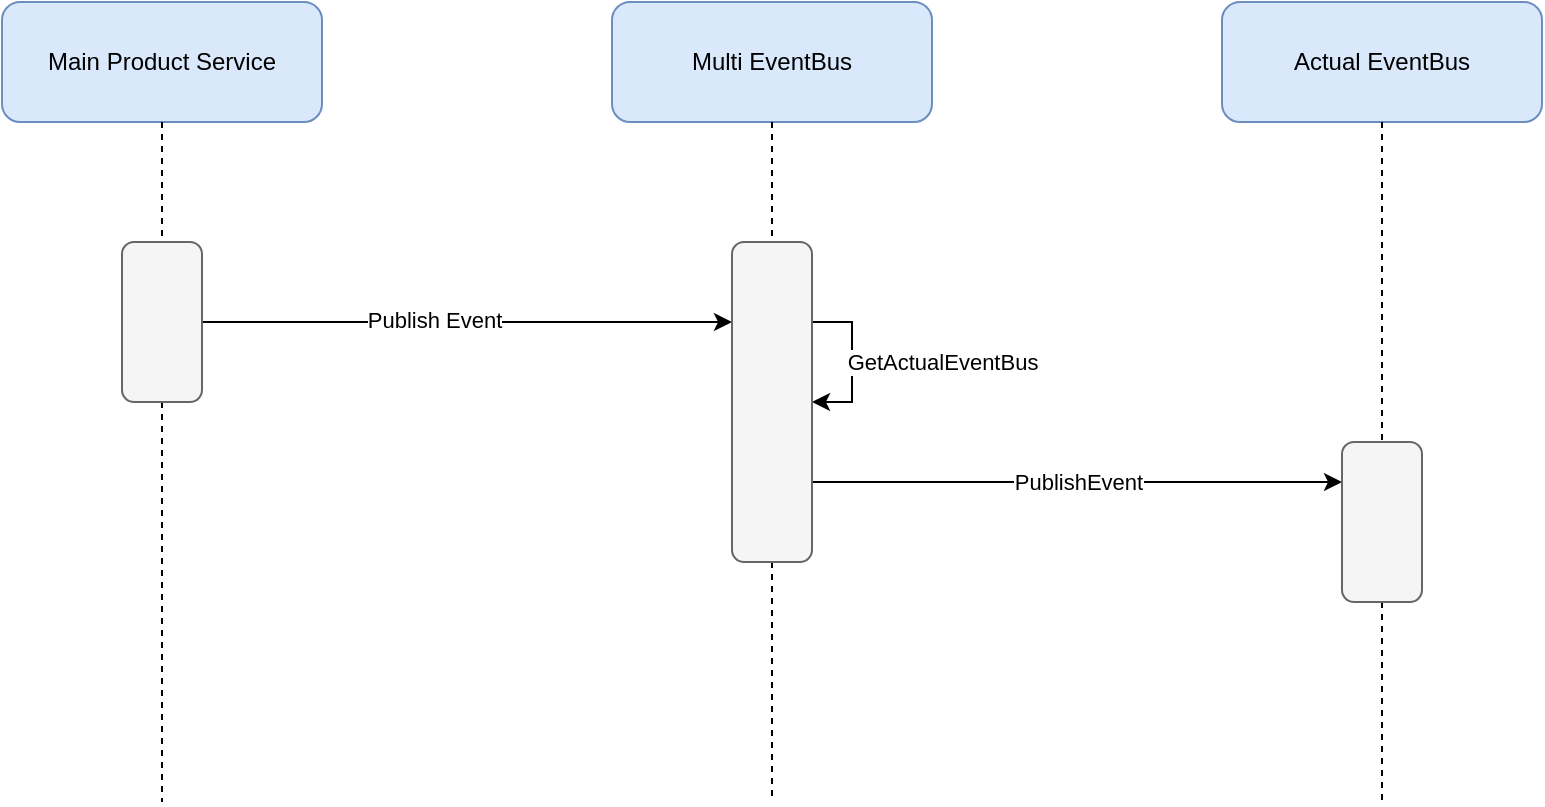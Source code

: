 <mxfile version="14.5.10" type="github" pages="4">
  <diagram id="ejk6qiT4-OlarZjQJhMu" name="event-isolation-seq">
    <mxGraphModel dx="1422" dy="804" grid="1" gridSize="10" guides="1" tooltips="1" connect="1" arrows="1" fold="1" page="1" pageScale="1" pageWidth="850" pageHeight="1100" math="0" shadow="0">
      <root>
        <mxCell id="ZKhoZdGTQgAjR5LdTw5_-0" />
        <mxCell id="ZKhoZdGTQgAjR5LdTw5_-1" parent="ZKhoZdGTQgAjR5LdTw5_-0" />
        <mxCell id="v30g6BBwGWA7dHJzYP6r-4" style="edgeStyle=orthogonalEdgeStyle;rounded=0;orthogonalLoop=1;jettySize=auto;html=1;exitX=0.5;exitY=1;exitDx=0;exitDy=0;endArrow=none;endFill=0;dashed=1;startArrow=none;" edge="1" parent="ZKhoZdGTQgAjR5LdTw5_-1" source="v30g6BBwGWA7dHJzYP6r-7">
          <mxGeometry relative="1" as="geometry">
            <mxPoint x="120" y="440" as="targetPoint" />
          </mxGeometry>
        </mxCell>
        <mxCell id="v30g6BBwGWA7dHJzYP6r-1" value="Main Product Service" style="rounded=1;whiteSpace=wrap;html=1;fillColor=#dae8fc;strokeColor=#6c8ebf;" vertex="1" parent="ZKhoZdGTQgAjR5LdTw5_-1">
          <mxGeometry x="40" y="40" width="160" height="60" as="geometry" />
        </mxCell>
        <mxCell id="v30g6BBwGWA7dHJzYP6r-5" style="edgeStyle=orthogonalEdgeStyle;rounded=0;orthogonalLoop=1;jettySize=auto;html=1;exitX=0.5;exitY=1;exitDx=0;exitDy=0;dashed=1;endArrow=none;endFill=0;startArrow=none;" edge="1" parent="ZKhoZdGTQgAjR5LdTw5_-1" source="v30g6BBwGWA7dHJzYP6r-9">
          <mxGeometry relative="1" as="geometry">
            <mxPoint x="425" y="440" as="targetPoint" />
          </mxGeometry>
        </mxCell>
        <mxCell id="v30g6BBwGWA7dHJzYP6r-2" value="Multi EventBus" style="rounded=1;whiteSpace=wrap;html=1;fillColor=#dae8fc;strokeColor=#6c8ebf;" vertex="1" parent="ZKhoZdGTQgAjR5LdTw5_-1">
          <mxGeometry x="345" y="40" width="160" height="60" as="geometry" />
        </mxCell>
        <mxCell id="v30g6BBwGWA7dHJzYP6r-6" style="edgeStyle=orthogonalEdgeStyle;rounded=0;orthogonalLoop=1;jettySize=auto;html=1;exitX=0.5;exitY=1;exitDx=0;exitDy=0;dashed=1;endArrow=none;endFill=0;startArrow=none;" edge="1" parent="ZKhoZdGTQgAjR5LdTw5_-1" source="v30g6BBwGWA7dHJzYP6r-11">
          <mxGeometry relative="1" as="geometry">
            <mxPoint x="730" y="440" as="targetPoint" />
          </mxGeometry>
        </mxCell>
        <mxCell id="v30g6BBwGWA7dHJzYP6r-3" value="Actual EventBus" style="rounded=1;whiteSpace=wrap;html=1;fillColor=#dae8fc;strokeColor=#6c8ebf;" vertex="1" parent="ZKhoZdGTQgAjR5LdTw5_-1">
          <mxGeometry x="650" y="40" width="160" height="60" as="geometry" />
        </mxCell>
        <mxCell id="v30g6BBwGWA7dHJzYP6r-13" style="edgeStyle=none;rounded=0;orthogonalLoop=1;jettySize=auto;html=1;exitX=1;exitY=0.5;exitDx=0;exitDy=0;entryX=0;entryY=0.25;entryDx=0;entryDy=0;endArrow=classic;endFill=1;" edge="1" parent="ZKhoZdGTQgAjR5LdTw5_-1" source="v30g6BBwGWA7dHJzYP6r-7" target="v30g6BBwGWA7dHJzYP6r-9">
          <mxGeometry relative="1" as="geometry" />
        </mxCell>
        <mxCell id="v30g6BBwGWA7dHJzYP6r-17" value="Publish Event" style="edgeLabel;html=1;align=center;verticalAlign=middle;resizable=0;points=[];" vertex="1" connectable="0" parent="v30g6BBwGWA7dHJzYP6r-13">
          <mxGeometry x="-0.124" y="1" relative="1" as="geometry">
            <mxPoint as="offset" />
          </mxGeometry>
        </mxCell>
        <mxCell id="v30g6BBwGWA7dHJzYP6r-7" value="" style="rounded=1;whiteSpace=wrap;html=1;fillColor=#f5f5f5;strokeColor=#666666;fontColor=#333333;" vertex="1" parent="ZKhoZdGTQgAjR5LdTw5_-1">
          <mxGeometry x="100" y="160" width="40" height="80" as="geometry" />
        </mxCell>
        <mxCell id="v30g6BBwGWA7dHJzYP6r-8" value="" style="edgeStyle=orthogonalEdgeStyle;rounded=0;orthogonalLoop=1;jettySize=auto;html=1;exitX=0.5;exitY=1;exitDx=0;exitDy=0;endArrow=none;endFill=0;dashed=1;" edge="1" parent="ZKhoZdGTQgAjR5LdTw5_-1" source="v30g6BBwGWA7dHJzYP6r-1" target="v30g6BBwGWA7dHJzYP6r-7">
          <mxGeometry relative="1" as="geometry">
            <mxPoint x="120" y="560" as="targetPoint" />
            <mxPoint x="120" y="100" as="sourcePoint" />
          </mxGeometry>
        </mxCell>
        <mxCell id="v30g6BBwGWA7dHJzYP6r-15" value="GetActualEventBus" style="edgeStyle=orthogonalEdgeStyle;rounded=0;orthogonalLoop=1;jettySize=auto;html=1;exitX=1;exitY=0.25;exitDx=0;exitDy=0;endArrow=classic;endFill=1;entryX=1;entryY=0.5;entryDx=0;entryDy=0;" edge="1" parent="ZKhoZdGTQgAjR5LdTw5_-1" source="v30g6BBwGWA7dHJzYP6r-9" target="v30g6BBwGWA7dHJzYP6r-9">
          <mxGeometry y="45" relative="1" as="geometry">
            <mxPoint x="490" y="200" as="targetPoint" />
            <mxPoint as="offset" />
          </mxGeometry>
        </mxCell>
        <mxCell id="v30g6BBwGWA7dHJzYP6r-16" value="PublishEvent" style="edgeStyle=orthogonalEdgeStyle;rounded=0;orthogonalLoop=1;jettySize=auto;html=1;exitX=1;exitY=0.75;exitDx=0;exitDy=0;entryX=0;entryY=0.25;entryDx=0;entryDy=0;endArrow=classic;endFill=1;" edge="1" parent="ZKhoZdGTQgAjR5LdTw5_-1" source="v30g6BBwGWA7dHJzYP6r-9" target="v30g6BBwGWA7dHJzYP6r-11">
          <mxGeometry relative="1" as="geometry" />
        </mxCell>
        <mxCell id="v30g6BBwGWA7dHJzYP6r-9" value="" style="rounded=1;whiteSpace=wrap;html=1;fillColor=#f5f5f5;strokeColor=#666666;fontColor=#333333;" vertex="1" parent="ZKhoZdGTQgAjR5LdTw5_-1">
          <mxGeometry x="405" y="160" width="40" height="160" as="geometry" />
        </mxCell>
        <mxCell id="v30g6BBwGWA7dHJzYP6r-10" value="" style="edgeStyle=orthogonalEdgeStyle;rounded=0;orthogonalLoop=1;jettySize=auto;html=1;exitX=0.5;exitY=1;exitDx=0;exitDy=0;dashed=1;endArrow=none;endFill=0;" edge="1" parent="ZKhoZdGTQgAjR5LdTw5_-1" source="v30g6BBwGWA7dHJzYP6r-2" target="v30g6BBwGWA7dHJzYP6r-9">
          <mxGeometry relative="1" as="geometry">
            <mxPoint x="425" y="560" as="targetPoint" />
            <mxPoint x="425" y="100" as="sourcePoint" />
          </mxGeometry>
        </mxCell>
        <mxCell id="v30g6BBwGWA7dHJzYP6r-11" value="" style="rounded=1;whiteSpace=wrap;html=1;fillColor=#f5f5f5;strokeColor=#666666;fontColor=#333333;" vertex="1" parent="ZKhoZdGTQgAjR5LdTw5_-1">
          <mxGeometry x="710" y="260" width="40" height="80" as="geometry" />
        </mxCell>
        <mxCell id="v30g6BBwGWA7dHJzYP6r-12" value="" style="edgeStyle=orthogonalEdgeStyle;rounded=0;orthogonalLoop=1;jettySize=auto;html=1;exitX=0.5;exitY=1;exitDx=0;exitDy=0;dashed=1;endArrow=none;endFill=0;" edge="1" parent="ZKhoZdGTQgAjR5LdTw5_-1" source="v30g6BBwGWA7dHJzYP6r-3" target="v30g6BBwGWA7dHJzYP6r-11">
          <mxGeometry relative="1" as="geometry">
            <mxPoint x="730" y="560" as="targetPoint" />
            <mxPoint x="730" y="100" as="sourcePoint" />
          </mxGeometry>
        </mxCell>
      </root>
    </mxGraphModel>
  </diagram>
  <diagram id="9BfI07cRLvcJap0rDQT9" name="event-isolation-flow">
    <mxGraphModel dx="1422" dy="804" grid="1" gridSize="10" guides="1" tooltips="1" connect="1" arrows="1" fold="1" page="1" pageScale="1" pageWidth="850" pageHeight="1100" math="0" shadow="0">
      <root>
        <mxCell id="VGXbNlcnMuc7YfTv5lQj-0" />
        <mxCell id="VGXbNlcnMuc7YfTv5lQj-1" parent="VGXbNlcnMuc7YfTv5lQj-0" />
        <mxCell id="VGXbNlcnMuc7YfTv5lQj-5" style="edgeStyle=orthogonalEdgeStyle;rounded=0;orthogonalLoop=1;jettySize=auto;html=1;exitX=0.5;exitY=1;exitDx=0;exitDy=0;endArrow=classic;endFill=1;" edge="1" parent="VGXbNlcnMuc7YfTv5lQj-1" source="VGXbNlcnMuc7YfTv5lQj-2" target="VGXbNlcnMuc7YfTv5lQj-4">
          <mxGeometry relative="1" as="geometry" />
        </mxCell>
        <mxCell id="VGXbNlcnMuc7YfTv5lQj-2" value="" style="ellipse;fillColor=#000000;strokeColor=none;" vertex="1" parent="VGXbNlcnMuc7YfTv5lQj-1">
          <mxGeometry x="390" y="40" width="30" height="30" as="geometry" />
        </mxCell>
        <mxCell id="VGXbNlcnMuc7YfTv5lQj-7" style="edgeStyle=orthogonalEdgeStyle;rounded=0;orthogonalLoop=1;jettySize=auto;html=1;exitX=0.5;exitY=1;exitDx=0;exitDy=0;entryX=0.5;entryY=0;entryDx=0;entryDy=0;endArrow=classic;endFill=1;" edge="1" parent="VGXbNlcnMuc7YfTv5lQj-1" target="VGXbNlcnMuc7YfTv5lQj-6">
          <mxGeometry relative="1" as="geometry">
            <mxPoint x="405" y="130" as="sourcePoint" />
            <Array as="points">
              <mxPoint x="405" y="140" />
              <mxPoint x="405" y="140" />
            </Array>
          </mxGeometry>
        </mxCell>
        <mxCell id="VGXbNlcnMuc7YfTv5lQj-4" value="PublishEvent" style="html=1;align=center;verticalAlign=top;rounded=1;absoluteArcSize=1;arcSize=10;dashed=0;" vertex="1" parent="VGXbNlcnMuc7YfTv5lQj-1">
          <mxGeometry x="335" y="130" width="140" height="40" as="geometry" />
        </mxCell>
        <mxCell id="VGXbNlcnMuc7YfTv5lQj-9" style="edgeStyle=orthogonalEdgeStyle;rounded=0;orthogonalLoop=1;jettySize=auto;html=1;exitX=0.5;exitY=1;exitDx=0;exitDy=0;entryX=0.5;entryY=0;entryDx=0;entryDy=0;endArrow=classic;endFill=1;" edge="1" parent="VGXbNlcnMuc7YfTv5lQj-1" source="VGXbNlcnMuc7YfTv5lQj-6" target="VGXbNlcnMuc7YfTv5lQj-8">
          <mxGeometry relative="1" as="geometry" />
        </mxCell>
        <mxCell id="VGXbNlcnMuc7YfTv5lQj-6" value="&lt;div&gt;Get customisation for&lt;/div&gt;&lt;div&gt;tenant and event&lt;br&gt;&lt;/div&gt;" style="html=1;align=center;verticalAlign=top;rounded=1;absoluteArcSize=1;arcSize=10;dashed=0;" vertex="1" parent="VGXbNlcnMuc7YfTv5lQj-1">
          <mxGeometry x="335" y="220" width="140" height="40" as="geometry" />
        </mxCell>
        <mxCell id="VGXbNlcnMuc7YfTv5lQj-11" style="edgeStyle=orthogonalEdgeStyle;rounded=0;orthogonalLoop=1;jettySize=auto;html=1;exitX=0;exitY=0.5;exitDx=0;exitDy=0;entryX=1;entryY=0.5;entryDx=0;entryDy=0;endArrow=classic;endFill=1;" edge="1" parent="VGXbNlcnMuc7YfTv5lQj-1" source="VGXbNlcnMuc7YfTv5lQj-8" target="VGXbNlcnMuc7YfTv5lQj-10">
          <mxGeometry relative="1" as="geometry" />
        </mxCell>
        <mxCell id="VGXbNlcnMuc7YfTv5lQj-13" style="edgeStyle=orthogonalEdgeStyle;rounded=0;orthogonalLoop=1;jettySize=auto;html=1;exitX=1;exitY=0.5;exitDx=0;exitDy=0;entryX=0;entryY=0.5;entryDx=0;entryDy=0;endArrow=classic;endFill=1;" edge="1" parent="VGXbNlcnMuc7YfTv5lQj-1" source="VGXbNlcnMuc7YfTv5lQj-8" target="VGXbNlcnMuc7YfTv5lQj-12">
          <mxGeometry relative="1" as="geometry" />
        </mxCell>
        <mxCell id="VGXbNlcnMuc7YfTv5lQj-8" value="" style="rhombus;" vertex="1" parent="VGXbNlcnMuc7YfTv5lQj-1">
          <mxGeometry x="390" y="315" width="30" height="30" as="geometry" />
        </mxCell>
        <mxCell id="VGXbNlcnMuc7YfTv5lQj-15" style="edgeStyle=orthogonalEdgeStyle;rounded=0;orthogonalLoop=1;jettySize=auto;html=1;exitX=0.5;exitY=1;exitDx=0;exitDy=0;endArrow=classic;endFill=1;" edge="1" parent="VGXbNlcnMuc7YfTv5lQj-1" source="VGXbNlcnMuc7YfTv5lQj-10" target="VGXbNlcnMuc7YfTv5lQj-14">
          <mxGeometry relative="1" as="geometry" />
        </mxCell>
        <mxCell id="VGXbNlcnMuc7YfTv5lQj-10" value="No customisation" style="html=1;align=center;verticalAlign=top;rounded=1;absoluteArcSize=1;arcSize=10;dashed=0;" vertex="1" parent="VGXbNlcnMuc7YfTv5lQj-1">
          <mxGeometry x="180" y="310" width="140" height="40" as="geometry" />
        </mxCell>
        <mxCell id="VGXbNlcnMuc7YfTv5lQj-17" style="edgeStyle=orthogonalEdgeStyle;rounded=0;orthogonalLoop=1;jettySize=auto;html=1;exitX=0.5;exitY=1;exitDx=0;exitDy=0;endArrow=classic;endFill=1;" edge="1" parent="VGXbNlcnMuc7YfTv5lQj-1" source="VGXbNlcnMuc7YfTv5lQj-12" target="VGXbNlcnMuc7YfTv5lQj-16">
          <mxGeometry relative="1" as="geometry" />
        </mxCell>
        <mxCell id="VGXbNlcnMuc7YfTv5lQj-12" value="Event is customised" style="html=1;align=center;verticalAlign=top;rounded=1;absoluteArcSize=1;arcSize=10;dashed=0;" vertex="1" parent="VGXbNlcnMuc7YfTv5lQj-1">
          <mxGeometry x="490" y="310" width="140" height="40" as="geometry" />
        </mxCell>
        <mxCell id="VGXbNlcnMuc7YfTv5lQj-19" style="edgeStyle=orthogonalEdgeStyle;rounded=0;orthogonalLoop=1;jettySize=auto;html=1;exitX=0.5;exitY=1;exitDx=0;exitDy=0;endArrow=classic;endFill=1;" edge="1" parent="VGXbNlcnMuc7YfTv5lQj-1" source="VGXbNlcnMuc7YfTv5lQj-14" target="VGXbNlcnMuc7YfTv5lQj-18">
          <mxGeometry relative="1" as="geometry" />
        </mxCell>
        <mxCell id="VGXbNlcnMuc7YfTv5lQj-14" value="&lt;div&gt;Use Publish in the event&lt;/div&gt;&lt;div&gt;bus for the application&lt;br&gt;&lt;/div&gt;" style="html=1;align=center;verticalAlign=top;rounded=1;absoluteArcSize=1;arcSize=10;dashed=0;" vertex="1" parent="VGXbNlcnMuc7YfTv5lQj-1">
          <mxGeometry x="180" y="410" width="140" height="40" as="geometry" />
        </mxCell>
        <mxCell id="VGXbNlcnMuc7YfTv5lQj-20" style="edgeStyle=orthogonalEdgeStyle;rounded=0;orthogonalLoop=1;jettySize=auto;html=1;exitX=0.5;exitY=1;exitDx=0;exitDy=0;entryX=0.5;entryY=0;entryDx=0;entryDy=0;endArrow=classic;endFill=1;" edge="1" parent="VGXbNlcnMuc7YfTv5lQj-1" source="VGXbNlcnMuc7YfTv5lQj-16" target="VGXbNlcnMuc7YfTv5lQj-18">
          <mxGeometry relative="1" as="geometry" />
        </mxCell>
        <mxCell id="VGXbNlcnMuc7YfTv5lQj-16" value="Send event to tenant" style="html=1;align=center;verticalAlign=top;rounded=1;absoluteArcSize=1;arcSize=10;dashed=0;" vertex="1" parent="VGXbNlcnMuc7YfTv5lQj-1">
          <mxGeometry x="490" y="410" width="140" height="40" as="geometry" />
        </mxCell>
        <mxCell id="VGXbNlcnMuc7YfTv5lQj-18" value="" style="ellipse;html=1;shape=endState;fillColor=#000000;strokeColor=#000000;" vertex="1" parent="VGXbNlcnMuc7YfTv5lQj-1">
          <mxGeometry x="390" y="520" width="30" height="30" as="geometry" />
        </mxCell>
      </root>
    </mxGraphModel>
  </diagram>
  <diagram id="WFxbnLNXYL747ng2xSGZ" name="event-capturing">
    <mxGraphModel dx="1422" dy="804" grid="1" gridSize="10" guides="1" tooltips="1" connect="1" arrows="1" fold="1" page="1" pageScale="1" pageWidth="850" pageHeight="1100" math="0" shadow="0">
      <root>
        <mxCell id="3F9diJp6vDTAYm88iWbP-0" />
        <mxCell id="3F9diJp6vDTAYm88iWbP-1" parent="3F9diJp6vDTAYm88iWbP-0" />
        <mxCell id="y7diWMJF8snA52y2mL2K-0" style="edgeStyle=orthogonalEdgeStyle;rounded=0;orthogonalLoop=1;jettySize=auto;html=1;exitX=0.5;exitY=1;exitDx=0;exitDy=0;endArrow=none;endFill=0;dashed=1;startArrow=none;" edge="1" parent="3F9diJp6vDTAYm88iWbP-1" source="y7diWMJF8snA52y2mL2K-8">
          <mxGeometry relative="1" as="geometry">
            <mxPoint x="120" y="600" as="targetPoint" />
          </mxGeometry>
        </mxCell>
        <mxCell id="y7diWMJF8snA52y2mL2K-1" value="Main Product Service" style="rounded=1;whiteSpace=wrap;html=1;fillColor=#dae8fc;strokeColor=#6c8ebf;" vertex="1" parent="3F9diJp6vDTAYm88iWbP-1">
          <mxGeometry x="40" y="40" width="160" height="60" as="geometry" />
        </mxCell>
        <mxCell id="y7diWMJF8snA52y2mL2K-2" style="edgeStyle=orthogonalEdgeStyle;rounded=0;orthogonalLoop=1;jettySize=auto;html=1;exitX=0.5;exitY=1;exitDx=0;exitDy=0;dashed=1;endArrow=none;endFill=0;startArrow=none;" edge="1" parent="3F9diJp6vDTAYm88iWbP-1" source="y7diWMJF8snA52y2mL2K-12">
          <mxGeometry relative="1" as="geometry">
            <mxPoint x="320" y="600" as="targetPoint" />
          </mxGeometry>
        </mxCell>
        <mxCell id="y7diWMJF8snA52y2mL2K-3" value="Multi EventBus" style="rounded=1;whiteSpace=wrap;html=1;fillColor=#dae8fc;strokeColor=#6c8ebf;" vertex="1" parent="3F9diJp6vDTAYm88iWbP-1">
          <mxGeometry x="240" y="40" width="160" height="60" as="geometry" />
        </mxCell>
        <mxCell id="y7diWMJF8snA52y2mL2K-4" style="edgeStyle=orthogonalEdgeStyle;rounded=0;orthogonalLoop=1;jettySize=auto;html=1;exitX=0.5;exitY=1;exitDx=0;exitDy=0;dashed=1;endArrow=none;endFill=0;startArrow=none;" edge="1" parent="3F9diJp6vDTAYm88iWbP-1" source="y7diWMJF8snA52y2mL2K-14">
          <mxGeometry relative="1" as="geometry">
            <mxPoint x="520" y="600" as="targetPoint" />
          </mxGeometry>
        </mxCell>
        <mxCell id="y7diWMJF8snA52y2mL2K-5" value="Tenant Manager" style="rounded=1;whiteSpace=wrap;html=1;fillColor=#dae8fc;strokeColor=#6c8ebf;" vertex="1" parent="3F9diJp6vDTAYm88iWbP-1">
          <mxGeometry x="440" y="40" width="160" height="60" as="geometry" />
        </mxCell>
        <mxCell id="y7diWMJF8snA52y2mL2K-6" style="edgeStyle=none;rounded=0;orthogonalLoop=1;jettySize=auto;html=1;exitX=1;exitY=0.25;exitDx=0;exitDy=0;entryX=0.025;entryY=0.103;entryDx=0;entryDy=0;endArrow=classic;endFill=1;entryPerimeter=0;" edge="1" parent="3F9diJp6vDTAYm88iWbP-1" source="y7diWMJF8snA52y2mL2K-8" target="y7diWMJF8snA52y2mL2K-12">
          <mxGeometry relative="1" as="geometry" />
        </mxCell>
        <mxCell id="y7diWMJF8snA52y2mL2K-7" value="Publish Event" style="edgeLabel;html=1;align=center;verticalAlign=middle;resizable=0;points=[];" vertex="1" connectable="0" parent="y7diWMJF8snA52y2mL2K-6">
          <mxGeometry x="-0.124" y="1" relative="1" as="geometry">
            <mxPoint y="-9" as="offset" />
          </mxGeometry>
        </mxCell>
        <mxCell id="y7diWMJF8snA52y2mL2K-8" value="" style="rounded=1;whiteSpace=wrap;html=1;fillColor=#f5f5f5;strokeColor=#666666;fontColor=#333333;" vertex="1" parent="3F9diJp6vDTAYm88iWbP-1">
          <mxGeometry x="100" y="180" width="40" height="80" as="geometry" />
        </mxCell>
        <mxCell id="y7diWMJF8snA52y2mL2K-9" value="" style="edgeStyle=orthogonalEdgeStyle;rounded=0;orthogonalLoop=1;jettySize=auto;html=1;exitX=0.5;exitY=1;exitDx=0;exitDy=0;endArrow=none;endFill=0;dashed=1;" edge="1" parent="3F9diJp6vDTAYm88iWbP-1" source="y7diWMJF8snA52y2mL2K-1" target="y7diWMJF8snA52y2mL2K-8">
          <mxGeometry relative="1" as="geometry">
            <mxPoint x="120" y="560" as="targetPoint" />
            <mxPoint x="120" y="100" as="sourcePoint" />
          </mxGeometry>
        </mxCell>
        <mxCell id="y7diWMJF8snA52y2mL2K-19" style="edgeStyle=orthogonalEdgeStyle;rounded=0;orthogonalLoop=1;jettySize=auto;html=1;exitX=1.005;exitY=0.103;exitDx=0;exitDy=0;entryX=0;entryY=0.25;entryDx=0;entryDy=0;endArrow=classic;endFill=1;exitPerimeter=0;" edge="1" parent="3F9diJp6vDTAYm88iWbP-1" source="y7diWMJF8snA52y2mL2K-12" target="y7diWMJF8snA52y2mL2K-14">
          <mxGeometry relative="1" as="geometry" />
        </mxCell>
        <mxCell id="y7diWMJF8snA52y2mL2K-21" value="Get Customisation" style="edgeLabel;html=1;align=center;verticalAlign=middle;resizable=0;points=[];" vertex="1" connectable="0" parent="y7diWMJF8snA52y2mL2K-19">
          <mxGeometry x="-0.263" y="1" relative="1" as="geometry">
            <mxPoint x="21" y="-9" as="offset" />
          </mxGeometry>
        </mxCell>
        <mxCell id="y7diWMJF8snA52y2mL2K-34" value="Send Event To Tenant" style="edgeStyle=orthogonalEdgeStyle;rounded=0;orthogonalLoop=1;jettySize=auto;html=1;exitX=1.006;exitY=0.666;exitDx=0;exitDy=0;entryX=0;entryY=0.75;entryDx=0;entryDy=0;endArrow=classic;endFill=1;exitPerimeter=0;" edge="1" parent="3F9diJp6vDTAYm88iWbP-1" source="y7diWMJF8snA52y2mL2K-12" target="y7diWMJF8snA52y2mL2K-29">
          <mxGeometry x="0.045" y="10" relative="1" as="geometry">
            <mxPoint as="offset" />
          </mxGeometry>
        </mxCell>
        <mxCell id="y7diWMJF8snA52y2mL2K-12" value="" style="rounded=1;whiteSpace=wrap;html=1;fillColor=#f5f5f5;strokeColor=#666666;fontColor=#333333;" vertex="1" parent="3F9diJp6vDTAYm88iWbP-1">
          <mxGeometry x="300" y="160" width="40" height="390" as="geometry" />
        </mxCell>
        <mxCell id="y7diWMJF8snA52y2mL2K-13" value="" style="edgeStyle=orthogonalEdgeStyle;rounded=0;orthogonalLoop=1;jettySize=auto;html=1;exitX=0.5;exitY=1;exitDx=0;exitDy=0;dashed=1;endArrow=none;endFill=0;" edge="1" parent="3F9diJp6vDTAYm88iWbP-1" source="y7diWMJF8snA52y2mL2K-3" target="y7diWMJF8snA52y2mL2K-12">
          <mxGeometry relative="1" as="geometry">
            <mxPoint x="320" y="560" as="targetPoint" />
            <mxPoint x="320" y="100" as="sourcePoint" />
          </mxGeometry>
        </mxCell>
        <mxCell id="y7diWMJF8snA52y2mL2K-20" style="edgeStyle=orthogonalEdgeStyle;rounded=0;orthogonalLoop=1;jettySize=auto;html=1;exitX=0;exitY=0.75;exitDx=0;exitDy=0;endArrow=classic;endFill=1;dashed=1;entryX=1.003;entryY=0.206;entryDx=0;entryDy=0;entryPerimeter=0;" edge="1" parent="3F9diJp6vDTAYm88iWbP-1" source="y7diWMJF8snA52y2mL2K-14" target="y7diWMJF8snA52y2mL2K-12">
          <mxGeometry relative="1" as="geometry">
            <mxPoint x="344" y="240" as="targetPoint" />
          </mxGeometry>
        </mxCell>
        <mxCell id="y7diWMJF8snA52y2mL2K-22" value="return customisation info" style="edgeLabel;html=1;align=center;verticalAlign=middle;resizable=0;points=[];" vertex="1" connectable="0" parent="y7diWMJF8snA52y2mL2K-20">
          <mxGeometry x="0.338" y="2" relative="1" as="geometry">
            <mxPoint x="32" y="8" as="offset" />
          </mxGeometry>
        </mxCell>
        <mxCell id="y7diWMJF8snA52y2mL2K-14" value="" style="rounded=1;whiteSpace=wrap;html=1;fillColor=#f5f5f5;strokeColor=#666666;fontColor=#333333;" vertex="1" parent="3F9diJp6vDTAYm88iWbP-1">
          <mxGeometry x="500" y="180" width="40" height="80" as="geometry" />
        </mxCell>
        <mxCell id="y7diWMJF8snA52y2mL2K-15" value="" style="edgeStyle=orthogonalEdgeStyle;rounded=0;orthogonalLoop=1;jettySize=auto;html=1;exitX=0.5;exitY=1;exitDx=0;exitDy=0;dashed=1;endArrow=none;endFill=0;" edge="1" parent="3F9diJp6vDTAYm88iWbP-1" source="y7diWMJF8snA52y2mL2K-5" target="y7diWMJF8snA52y2mL2K-14">
          <mxGeometry relative="1" as="geometry">
            <mxPoint x="520" y="560" as="targetPoint" />
            <mxPoint x="520" y="100" as="sourcePoint" />
          </mxGeometry>
        </mxCell>
        <mxCell id="y7diWMJF8snA52y2mL2K-17" value="Custom Tenant Service" style="rounded=1;whiteSpace=wrap;html=1;fillColor=#dae8fc;strokeColor=#6c8ebf;" vertex="1" parent="3F9diJp6vDTAYm88iWbP-1">
          <mxGeometry x="720" y="40" width="160" height="60" as="geometry" />
        </mxCell>
        <mxCell id="y7diWMJF8snA52y2mL2K-18" value="" style="edgeStyle=orthogonalEdgeStyle;rounded=0;orthogonalLoop=1;jettySize=auto;html=1;exitX=0.5;exitY=1;exitDx=0;exitDy=0;dashed=1;endArrow=none;endFill=0;" edge="1" parent="3F9diJp6vDTAYm88iWbP-1">
          <mxGeometry relative="1" as="geometry">
            <mxPoint x="800" y="600" as="targetPoint" />
            <mxPoint x="799.5" y="100" as="sourcePoint" />
            <Array as="points">
              <mxPoint x="800" y="230" />
              <mxPoint x="800" y="230" />
            </Array>
          </mxGeometry>
        </mxCell>
        <mxCell id="y7diWMJF8snA52y2mL2K-23" value="" style="html=1;points=[];perimeter=orthogonalPerimeter;fillColor=#000000;strokeColor=none;" vertex="1" parent="3F9diJp6vDTAYm88iWbP-1">
          <mxGeometry x="660" y="40" width="5" height="560" as="geometry" />
        </mxCell>
        <mxCell id="y7diWMJF8snA52y2mL2K-28" value="Invoke Handler" style="edgeStyle=orthogonalEdgeStyle;rounded=0;orthogonalLoop=1;jettySize=auto;html=1;exitX=1.021;exitY=0.825;exitDx=0;exitDy=0;entryX=1;entryY=0.932;entryDx=0;entryDy=0;endArrow=classic;endFill=1;entryPerimeter=0;exitPerimeter=0;" edge="1" parent="3F9diJp6vDTAYm88iWbP-1" source="y7diWMJF8snA52y2mL2K-12" target="y7diWMJF8snA52y2mL2K-12">
          <mxGeometry x="-0.076" y="40" relative="1" as="geometry">
            <mxPoint as="offset" />
          </mxGeometry>
        </mxCell>
        <mxCell id="y7diWMJF8snA52y2mL2K-29" value="" style="rounded=1;whiteSpace=wrap;html=1;fillColor=#f5f5f5;strokeColor=#666666;fontColor=#333333;" vertex="1" parent="3F9diJp6vDTAYm88iWbP-1">
          <mxGeometry x="780" y="360" width="40" height="80" as="geometry" />
        </mxCell>
        <mxCell id="y7diWMJF8snA52y2mL2K-30" value="Save Event" style="edgeStyle=orthogonalEdgeStyle;rounded=0;orthogonalLoop=1;jettySize=auto;html=1;exitX=1;exitY=0.5;exitDx=0;exitDy=0;entryX=1;entryY=0.75;entryDx=0;entryDy=0;endArrow=classic;endFill=1;" edge="1" parent="3F9diJp6vDTAYm88iWbP-1" source="y7diWMJF8snA52y2mL2K-29" target="y7diWMJF8snA52y2mL2K-29">
          <mxGeometry y="30" relative="1" as="geometry">
            <Array as="points">
              <mxPoint x="820" y="390" />
              <mxPoint x="840" y="390" />
              <mxPoint x="840" y="420" />
            </Array>
            <mxPoint as="offset" />
          </mxGeometry>
        </mxCell>
        <mxCell id="y7diWMJF8snA52y2mL2K-31" value="" style="endArrow=none;dashed=1;html=1;exitX=0.001;exitY=0.587;exitDx=0;exitDy=0;exitPerimeter=0;entryX=1;entryY=0.591;entryDx=0;entryDy=0;entryPerimeter=0;" edge="1" parent="3F9diJp6vDTAYm88iWbP-1" source="y7diWMJF8snA52y2mL2K-25" target="y7diWMJF8snA52y2mL2K-25">
          <mxGeometry width="50" height="50" relative="1" as="geometry">
            <mxPoint x="269.39" y="460.0" as="sourcePoint" />
            <mxPoint x="880" y="460" as="targetPoint" />
          </mxGeometry>
        </mxCell>
        <mxCell id="y7diWMJF8snA52y2mL2K-32" value="Else" style="text;html=1;strokeColor=none;fillColor=none;align=center;verticalAlign=middle;whiteSpace=wrap;rounded=0;" vertex="1" parent="3F9diJp6vDTAYm88iWbP-1">
          <mxGeometry x="250" y="470" width="40" height="20" as="geometry" />
        </mxCell>
        <mxCell id="y7diWMJF8snA52y2mL2K-33" value="If event is customised" style="text;html=1;strokeColor=none;fillColor=none;align=center;verticalAlign=middle;whiteSpace=wrap;rounded=0;" vertex="1" parent="3F9diJp6vDTAYm88iWbP-1">
          <mxGeometry x="250" y="380" width="120" height="20" as="geometry" />
        </mxCell>
        <mxCell id="y7diWMJF8snA52y2mL2K-25" value="Alternative" style="shape=umlFrame;whiteSpace=wrap;html=1;width=120;height=30;boundedLbl=1;verticalAlign=middle;align=left;spacingLeft=5;" vertex="1" parent="3F9diJp6vDTAYm88iWbP-1">
          <mxGeometry x="240" y="330" width="670" height="220" as="geometry" />
        </mxCell>
        <mxCell id="y7diWMJF8snA52y2mL2K-35" value="Main Product" style="text;html=1;strokeColor=none;fillColor=none;align=center;verticalAlign=middle;whiteSpace=wrap;rounded=0;" vertex="1" parent="3F9diJp6vDTAYm88iWbP-1">
          <mxGeometry x="555" y="570" width="75" height="20" as="geometry" />
        </mxCell>
        <mxCell id="y7diWMJF8snA52y2mL2K-36" value="Tenant specific" style="text;html=1;strokeColor=none;fillColor=none;align=center;verticalAlign=middle;whiteSpace=wrap;rounded=0;" vertex="1" parent="3F9diJp6vDTAYm88iWbP-1">
          <mxGeometry x="680" y="570" width="90" height="20" as="geometry" />
        </mxCell>
      </root>
    </mxGraphModel>
  </diagram>
  <diagram id="3iaqUjOHe4iEAS2JWLjS" name="general-architecture">
    <mxGraphModel dx="1422" dy="804" grid="1" gridSize="10" guides="1" tooltips="1" connect="1" arrows="1" fold="1" page="1" pageScale="1" pageWidth="850" pageHeight="1100" math="0" shadow="0">
      <root>
        <mxCell id="DrSMN-_oZdkLJueHKXu8-0" />
        <mxCell id="DrSMN-_oZdkLJueHKXu8-1" parent="DrSMN-_oZdkLJueHKXu8-0" />
        <mxCell id="DrSMN-_oZdkLJueHKXu8-26" value="Tenant Specific Microservices" style="rounded=1;whiteSpace=wrap;html=1;dashed=1;align=center;verticalAlign=top;arcSize=4;spacing=2;" vertex="1" parent="DrSMN-_oZdkLJueHKXu8-1">
          <mxGeometry x="340" y="560" width="290" height="160" as="geometry" />
        </mxCell>
        <mxCell id="DrSMN-_oZdkLJueHKXu8-25" value="&lt;div&gt;Main Application&lt;br&gt;&lt;/div&gt;" style="rounded=1;whiteSpace=wrap;html=1;align=left;arcSize=2;verticalAlign=top;spacing=14;dashed=1;" vertex="1" parent="DrSMN-_oZdkLJueHKXu8-1">
          <mxGeometry x="10" y="10" width="790" height="520" as="geometry" />
        </mxCell>
        <mxCell id="DrSMN-_oZdkLJueHKXu8-2" value="Gateways" style="rounded=1;whiteSpace=wrap;html=1;verticalAlign=top;" vertex="1" parent="DrSMN-_oZdkLJueHKXu8-1">
          <mxGeometry x="80" y="130" width="160" height="310" as="geometry" />
        </mxCell>
        <mxCell id="DrSMN-_oZdkLJueHKXu8-15" style="edgeStyle=orthogonalEdgeStyle;rounded=0;orthogonalLoop=1;jettySize=auto;html=1;exitX=1.171;exitY=0.156;exitDx=0;exitDy=0;endArrow=classic;endFill=1;exitPerimeter=0;entryX=0;entryY=0.5;entryDx=0;entryDy=0;" edge="1" parent="DrSMN-_oZdkLJueHKXu8-1" source="DrSMN-_oZdkLJueHKXu8-11" target="DrSMN-_oZdkLJueHKXu8-4">
          <mxGeometry relative="1" as="geometry">
            <mxPoint x="350" y="160" as="targetPoint" />
          </mxGeometry>
        </mxCell>
        <mxCell id="DrSMN-_oZdkLJueHKXu8-19" style="edgeStyle=orthogonalEdgeStyle;rounded=0;orthogonalLoop=1;jettySize=auto;html=1;exitX=1;exitY=0.5;exitDx=0;exitDy=0;entryX=0;entryY=0.127;entryDx=0;entryDy=0;entryPerimeter=0;endArrow=classic;endFill=1;startArrow=classic;startFill=1;" edge="1" parent="DrSMN-_oZdkLJueHKXu8-1" source="DrSMN-_oZdkLJueHKXu8-4" target="DrSMN-_oZdkLJueHKXu8-18">
          <mxGeometry relative="1" as="geometry" />
        </mxCell>
        <mxCell id="DrSMN-_oZdkLJueHKXu8-4" value="Service A" style="rounded=1;whiteSpace=wrap;html=1;verticalAlign=top;" vertex="1" parent="DrSMN-_oZdkLJueHKXu8-1">
          <mxGeometry x="380" y="160" width="200" height="80" as="geometry" />
        </mxCell>
        <mxCell id="DrSMN-_oZdkLJueHKXu8-20" style="edgeStyle=orthogonalEdgeStyle;rounded=0;orthogonalLoop=1;jettySize=auto;html=1;exitX=1;exitY=0.5;exitDx=0;exitDy=0;entryX=0;entryY=0.5;entryDx=0;entryDy=0;endArrow=classic;endFill=1;startArrow=classic;startFill=1;" edge="1" parent="DrSMN-_oZdkLJueHKXu8-1" source="DrSMN-_oZdkLJueHKXu8-5" target="DrSMN-_oZdkLJueHKXu8-18">
          <mxGeometry relative="1" as="geometry" />
        </mxCell>
        <mxCell id="DrSMN-_oZdkLJueHKXu8-5" value="Service B" style="rounded=1;whiteSpace=wrap;html=1;verticalAlign=top;" vertex="1" parent="DrSMN-_oZdkLJueHKXu8-1">
          <mxGeometry x="380" y="280" width="200" height="80" as="geometry" />
        </mxCell>
        <mxCell id="DrSMN-_oZdkLJueHKXu8-8" value="Tenant Manager" style="rounded=1;whiteSpace=wrap;html=1;verticalAlign=top;" vertex="1" parent="DrSMN-_oZdkLJueHKXu8-1">
          <mxGeometry x="380" y="40" width="200" height="80" as="geometry" />
        </mxCell>
        <mxCell id="DrSMN-_oZdkLJueHKXu8-12" style="edgeStyle=orthogonalEdgeStyle;rounded=0;orthogonalLoop=1;jettySize=auto;html=1;exitX=1;exitY=0.5;exitDx=0;exitDy=0;endArrow=classic;endFill=1;entryX=0.2;entryY=0.156;entryDx=0;entryDy=0;entryPerimeter=0;" edge="1" parent="DrSMN-_oZdkLJueHKXu8-1" source="DrSMN-_oZdkLJueHKXu8-9" target="DrSMN-_oZdkLJueHKXu8-11">
          <mxGeometry relative="1" as="geometry">
            <mxPoint x="309" y="210" as="targetPoint" />
          </mxGeometry>
        </mxCell>
        <mxCell id="DrSMN-_oZdkLJueHKXu8-9" value="Mobile" style="rhombus;whiteSpace=wrap;html=1;labelPosition=center;verticalLabelPosition=top;align=center;verticalAlign=bottom;" vertex="1" parent="DrSMN-_oZdkLJueHKXu8-1">
          <mxGeometry x="140" y="180" width="40" height="40" as="geometry" />
        </mxCell>
        <mxCell id="DrSMN-_oZdkLJueHKXu8-13" style="edgeStyle=orthogonalEdgeStyle;rounded=0;orthogonalLoop=1;jettySize=auto;html=1;exitX=1;exitY=0.5;exitDx=0;exitDy=0;entryX=-0.133;entryY=0.53;entryDx=0;entryDy=0;entryPerimeter=0;endArrow=classic;endFill=1;" edge="1" parent="DrSMN-_oZdkLJueHKXu8-1" source="DrSMN-_oZdkLJueHKXu8-10" target="DrSMN-_oZdkLJueHKXu8-11">
          <mxGeometry relative="1" as="geometry" />
        </mxCell>
        <mxCell id="DrSMN-_oZdkLJueHKXu8-10" value="Web" style="rhombus;whiteSpace=wrap;html=1;labelPosition=center;verticalLabelPosition=top;align=center;verticalAlign=bottom;" vertex="1" parent="DrSMN-_oZdkLJueHKXu8-1">
          <mxGeometry x="140" y="300" width="40" height="40" as="geometry" />
        </mxCell>
        <mxCell id="DrSMN-_oZdkLJueHKXu8-11" value="" style="html=1;points=[];perimeter=orthogonalPerimeter;fillColor=#000000;strokeColor=none;" vertex="1" parent="DrSMN-_oZdkLJueHKXu8-1">
          <mxGeometry x="310" y="150" width="5" height="320" as="geometry" />
        </mxCell>
        <mxCell id="DrSMN-_oZdkLJueHKXu8-21" style="edgeStyle=orthogonalEdgeStyle;rounded=0;orthogonalLoop=1;jettySize=auto;html=1;exitX=1;exitY=0.5;exitDx=0;exitDy=0;entryX=0.017;entryY=0.875;entryDx=0;entryDy=0;entryPerimeter=0;endArrow=classic;endFill=1;startArrow=classic;startFill=1;" edge="1" parent="DrSMN-_oZdkLJueHKXu8-1" source="DrSMN-_oZdkLJueHKXu8-14" target="DrSMN-_oZdkLJueHKXu8-18">
          <mxGeometry relative="1" as="geometry" />
        </mxCell>
        <mxCell id="DrSMN-_oZdkLJueHKXu8-14" value="Service B" style="rounded=1;whiteSpace=wrap;html=1;verticalAlign=top;" vertex="1" parent="DrSMN-_oZdkLJueHKXu8-1">
          <mxGeometry x="380" y="400" width="200" height="80" as="geometry" />
        </mxCell>
        <mxCell id="DrSMN-_oZdkLJueHKXu8-16" style="edgeStyle=orthogonalEdgeStyle;rounded=0;orthogonalLoop=1;jettySize=auto;html=1;exitX=0.886;exitY=0.532;exitDx=0;exitDy=0;endArrow=classic;endFill=1;exitPerimeter=0;entryX=0;entryY=0.5;entryDx=0;entryDy=0;" edge="1" parent="DrSMN-_oZdkLJueHKXu8-1" source="DrSMN-_oZdkLJueHKXu8-11" target="DrSMN-_oZdkLJueHKXu8-5">
          <mxGeometry relative="1" as="geometry">
            <mxPoint x="390" y="210" as="targetPoint" />
            <mxPoint x="329.165" y="209.28" as="sourcePoint" />
          </mxGeometry>
        </mxCell>
        <mxCell id="DrSMN-_oZdkLJueHKXu8-17" style="edgeStyle=orthogonalEdgeStyle;rounded=0;orthogonalLoop=1;jettySize=auto;html=1;exitX=1.171;exitY=0.904;exitDx=0;exitDy=0;endArrow=classic;endFill=1;exitPerimeter=0;entryX=0;entryY=0.5;entryDx=0;entryDy=0;" edge="1" parent="DrSMN-_oZdkLJueHKXu8-1" source="DrSMN-_oZdkLJueHKXu8-11" target="DrSMN-_oZdkLJueHKXu8-14">
          <mxGeometry relative="1" as="geometry">
            <mxPoint x="400" y="220" as="targetPoint" />
            <mxPoint x="339.165" y="219.28" as="sourcePoint" />
          </mxGeometry>
        </mxCell>
        <mxCell id="DrSMN-_oZdkLJueHKXu8-18" value="Event Bus" style="rounded=1;whiteSpace=wrap;html=1;horizontal=0;verticalAlign=bottom;align=center;" vertex="1" parent="DrSMN-_oZdkLJueHKXu8-1">
          <mxGeometry x="660" y="160" width="60" height="320" as="geometry" />
        </mxCell>
        <mxCell id="DrSMN-_oZdkLJueHKXu8-22" style="edgeStyle=orthogonalEdgeStyle;rounded=0;orthogonalLoop=1;jettySize=auto;html=1;endArrow=classic;endFill=1;" edge="1" parent="DrSMN-_oZdkLJueHKXu8-1" target="DrSMN-_oZdkLJueHKXu8-9">
          <mxGeometry relative="1" as="geometry">
            <mxPoint x="74.14" y="210" as="targetPoint" />
            <mxPoint x="10" y="200" as="sourcePoint" />
            <Array as="points">
              <mxPoint x="10" y="200" />
            </Array>
          </mxGeometry>
        </mxCell>
        <mxCell id="DrSMN-_oZdkLJueHKXu8-23" style="edgeStyle=orthogonalEdgeStyle;rounded=0;orthogonalLoop=1;jettySize=auto;html=1;endArrow=classic;endFill=1;" edge="1" parent="DrSMN-_oZdkLJueHKXu8-1">
          <mxGeometry relative="1" as="geometry">
            <mxPoint x="140" y="319.58" as="targetPoint" />
            <mxPoint x="10" y="319.58" as="sourcePoint" />
            <Array as="points">
              <mxPoint x="10" y="319.58" />
            </Array>
          </mxGeometry>
        </mxCell>
        <mxCell id="DrSMN-_oZdkLJueHKXu8-27" style="edgeStyle=orthogonalEdgeStyle;rounded=0;orthogonalLoop=1;jettySize=auto;html=1;exitX=1;exitY=0.5;exitDx=0;exitDy=0;startArrow=classic;startFill=1;endArrow=classic;endFill=1;" edge="1" parent="DrSMN-_oZdkLJueHKXu8-1" source="DrSMN-_oZdkLJueHKXu8-24" target="DrSMN-_oZdkLJueHKXu8-18">
          <mxGeometry relative="1" as="geometry" />
        </mxCell>
        <mxCell id="DrSMN-_oZdkLJueHKXu8-24" value="Tenant Specific Service" style="rounded=1;whiteSpace=wrap;html=1;verticalAlign=top;" vertex="1" parent="DrSMN-_oZdkLJueHKXu8-1">
          <mxGeometry x="380" y="610" width="200" height="80" as="geometry" />
        </mxCell>
      </root>
    </mxGraphModel>
  </diagram>
</mxfile>

